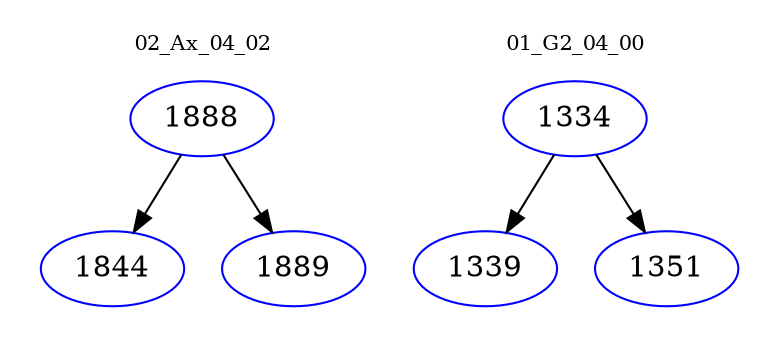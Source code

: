digraph{
subgraph cluster_0 {
color = white
label = "02_Ax_04_02";
fontsize=10;
T0_1888 [label="1888", color="blue"]
T0_1888 -> T0_1844 [color="black"]
T0_1844 [label="1844", color="blue"]
T0_1888 -> T0_1889 [color="black"]
T0_1889 [label="1889", color="blue"]
}
subgraph cluster_1 {
color = white
label = "01_G2_04_00";
fontsize=10;
T1_1334 [label="1334", color="blue"]
T1_1334 -> T1_1339 [color="black"]
T1_1339 [label="1339", color="blue"]
T1_1334 -> T1_1351 [color="black"]
T1_1351 [label="1351", color="blue"]
}
}
